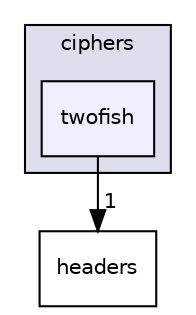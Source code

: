 digraph "M:/Office/!Doutorado/0. RepositorioSVN/HAMSTER_Prototype/branches/JINT2018/include/libtomcrypt-develop/src/ciphers/twofish" {
  compound=true
  node [ fontsize="10", fontname="Helvetica"];
  edge [ labelfontsize="10", labelfontname="Helvetica"];
  subgraph clusterdir_194fd8ec3e237da77214829e2c90bdcf {
    graph [ bgcolor="#ddddee", pencolor="black", label="ciphers" fontname="Helvetica", fontsize="10", URL="dir_194fd8ec3e237da77214829e2c90bdcf.html"]
  dir_045c6dd6e0725993cfda35b926ca3b53 [shape=box, label="twofish", style="filled", fillcolor="#eeeeff", pencolor="black", URL="dir_045c6dd6e0725993cfda35b926ca3b53.html"];
  }
  dir_a0acb8384b4122a9c7afcf2489cf4036 [shape=box label="headers" URL="dir_a0acb8384b4122a9c7afcf2489cf4036.html"];
  dir_045c6dd6e0725993cfda35b926ca3b53->dir_a0acb8384b4122a9c7afcf2489cf4036 [headlabel="1", labeldistance=1.5 headhref="dir_000013_000026.html"];
}
